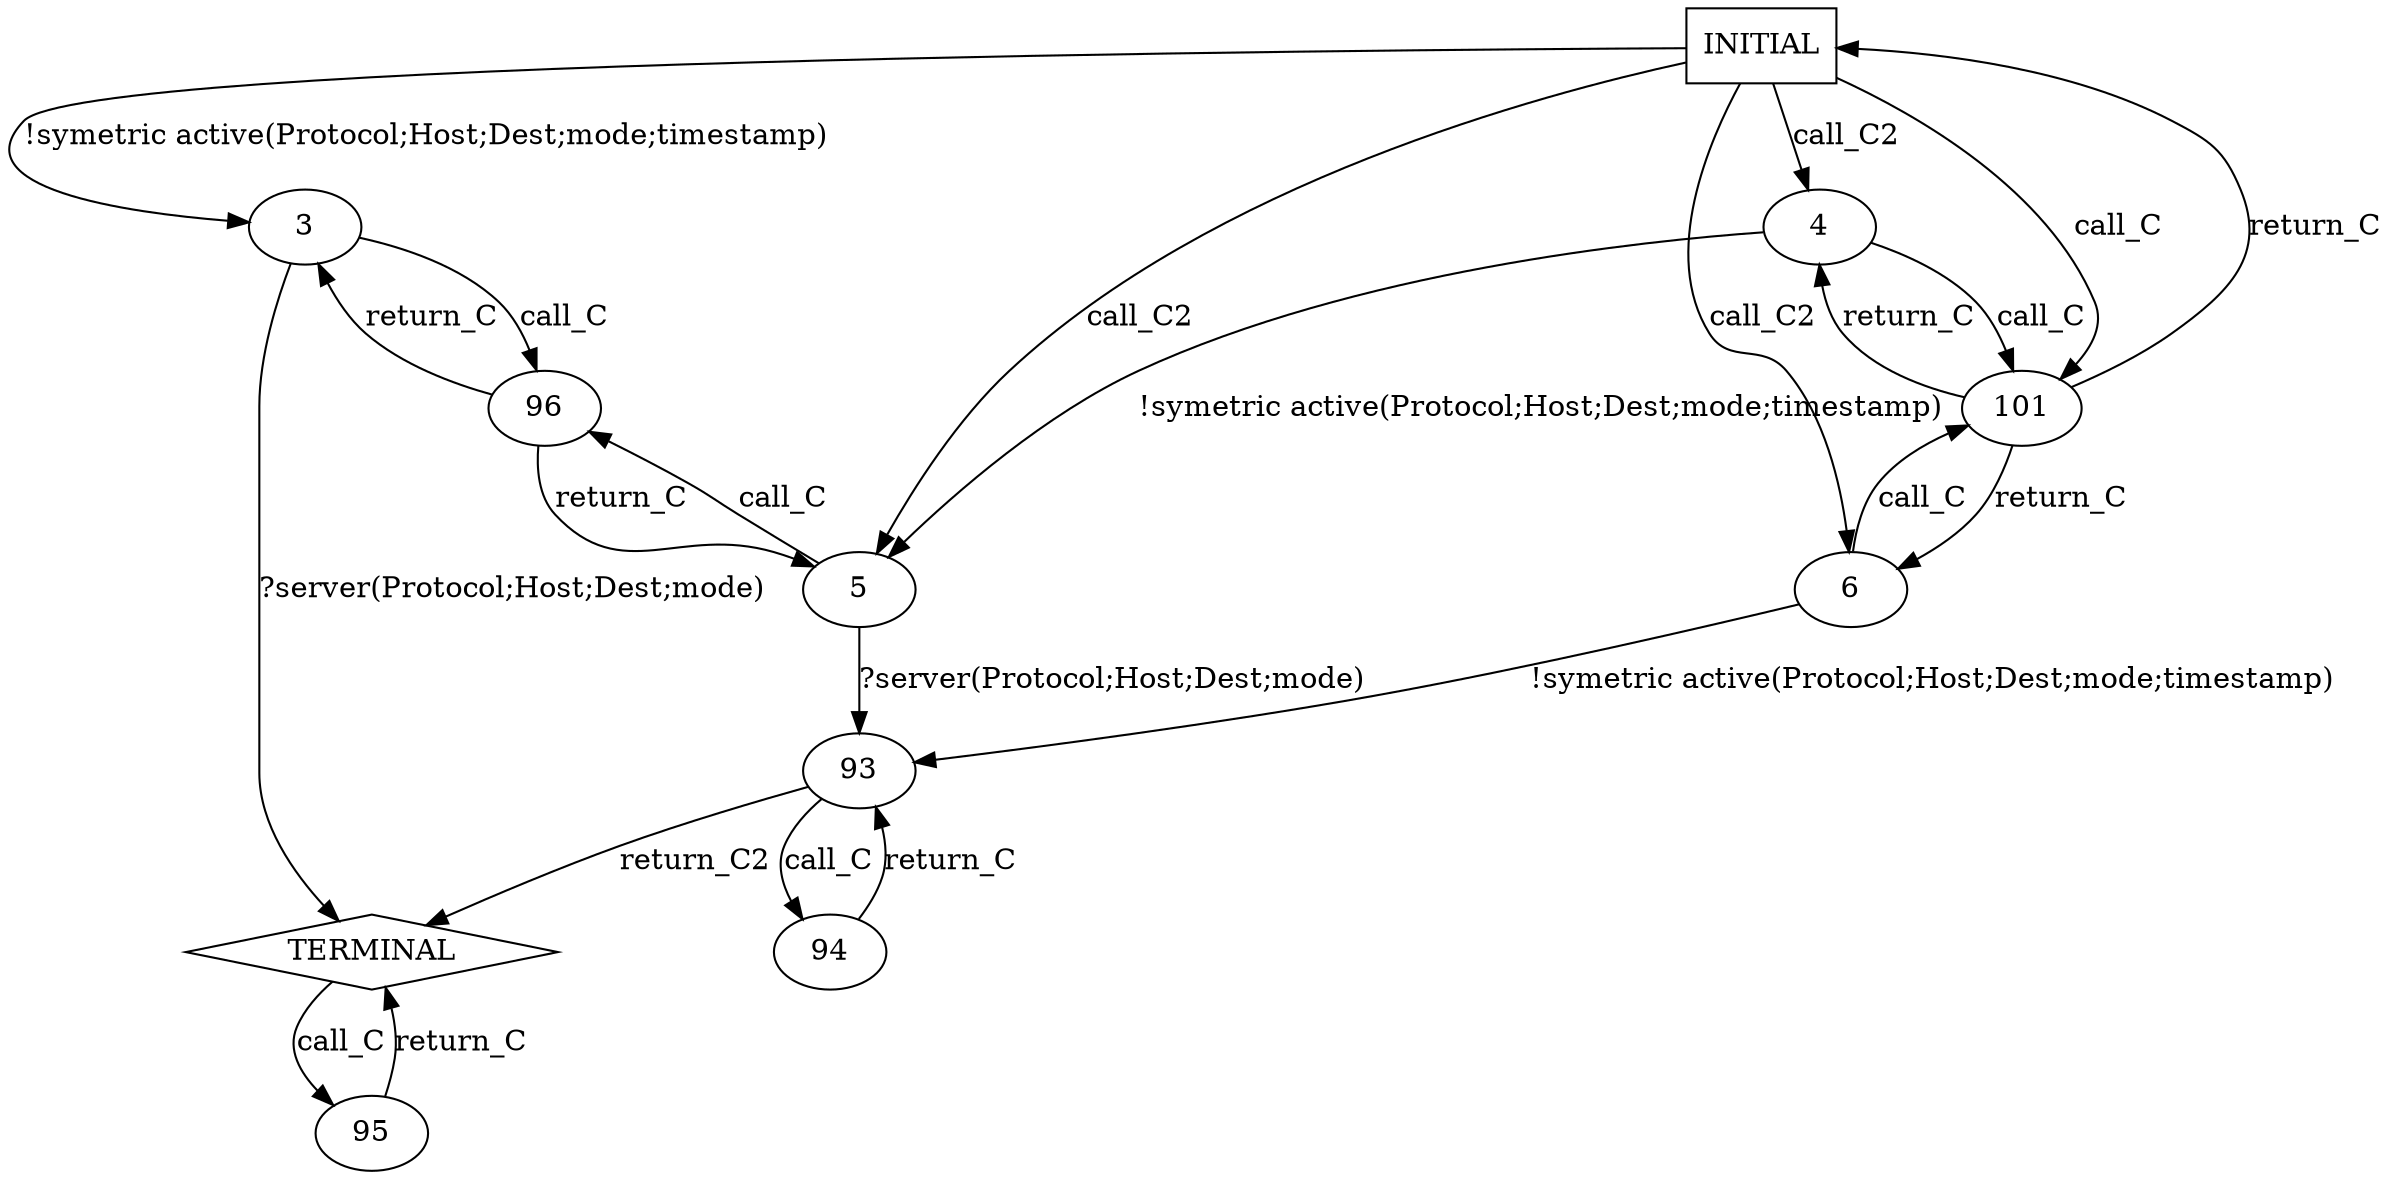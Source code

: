 digraph G {
  0 [label="INITIAL",shape=box];
  1 [label="TERMINAL",shape=diamond];
  3 [label="3"];
  4 [label="4"];
  5 [label="5"];
  6 [label="6"];
  93 [label="93"];
  94 [label="94"];
  95 [label="95"];
  96 [label="96"];
  101 [label="101"];
0->3  [label="!symetric active(Protocol;Host;Dest;mode;timestamp)"];
3->1  [label="?server(Protocol;Host;Dest;mode)"];
4->5  [label="!symetric active(Protocol;Host;Dest;mode;timestamp)"];
5->93  [label="?server(Protocol;Host;Dest;mode)"];
6->93  [label="!symetric active(Protocol;Host;Dest;mode;timestamp)"];
0->4  [label="call_C2"];
0->6  [label="call_C2"];
0->5  [label="call_C2"];
93->1  [label="return_C2"];
94->93  [label="return_C"];
93->94  [label="call_C"];
95->1  [label="return_C"];
1->95  [label="call_C"];
96->3  [label="return_C"];
3->96  [label="call_C"];
96->5  [label="return_C"];
5->96  [label="call_C"];
101->0  [label="return_C"];
0->101  [label="call_C"];
101->6  [label="return_C"];
6->101  [label="call_C"];
101->4  [label="return_C"];
4->101  [label="call_C"];
}
